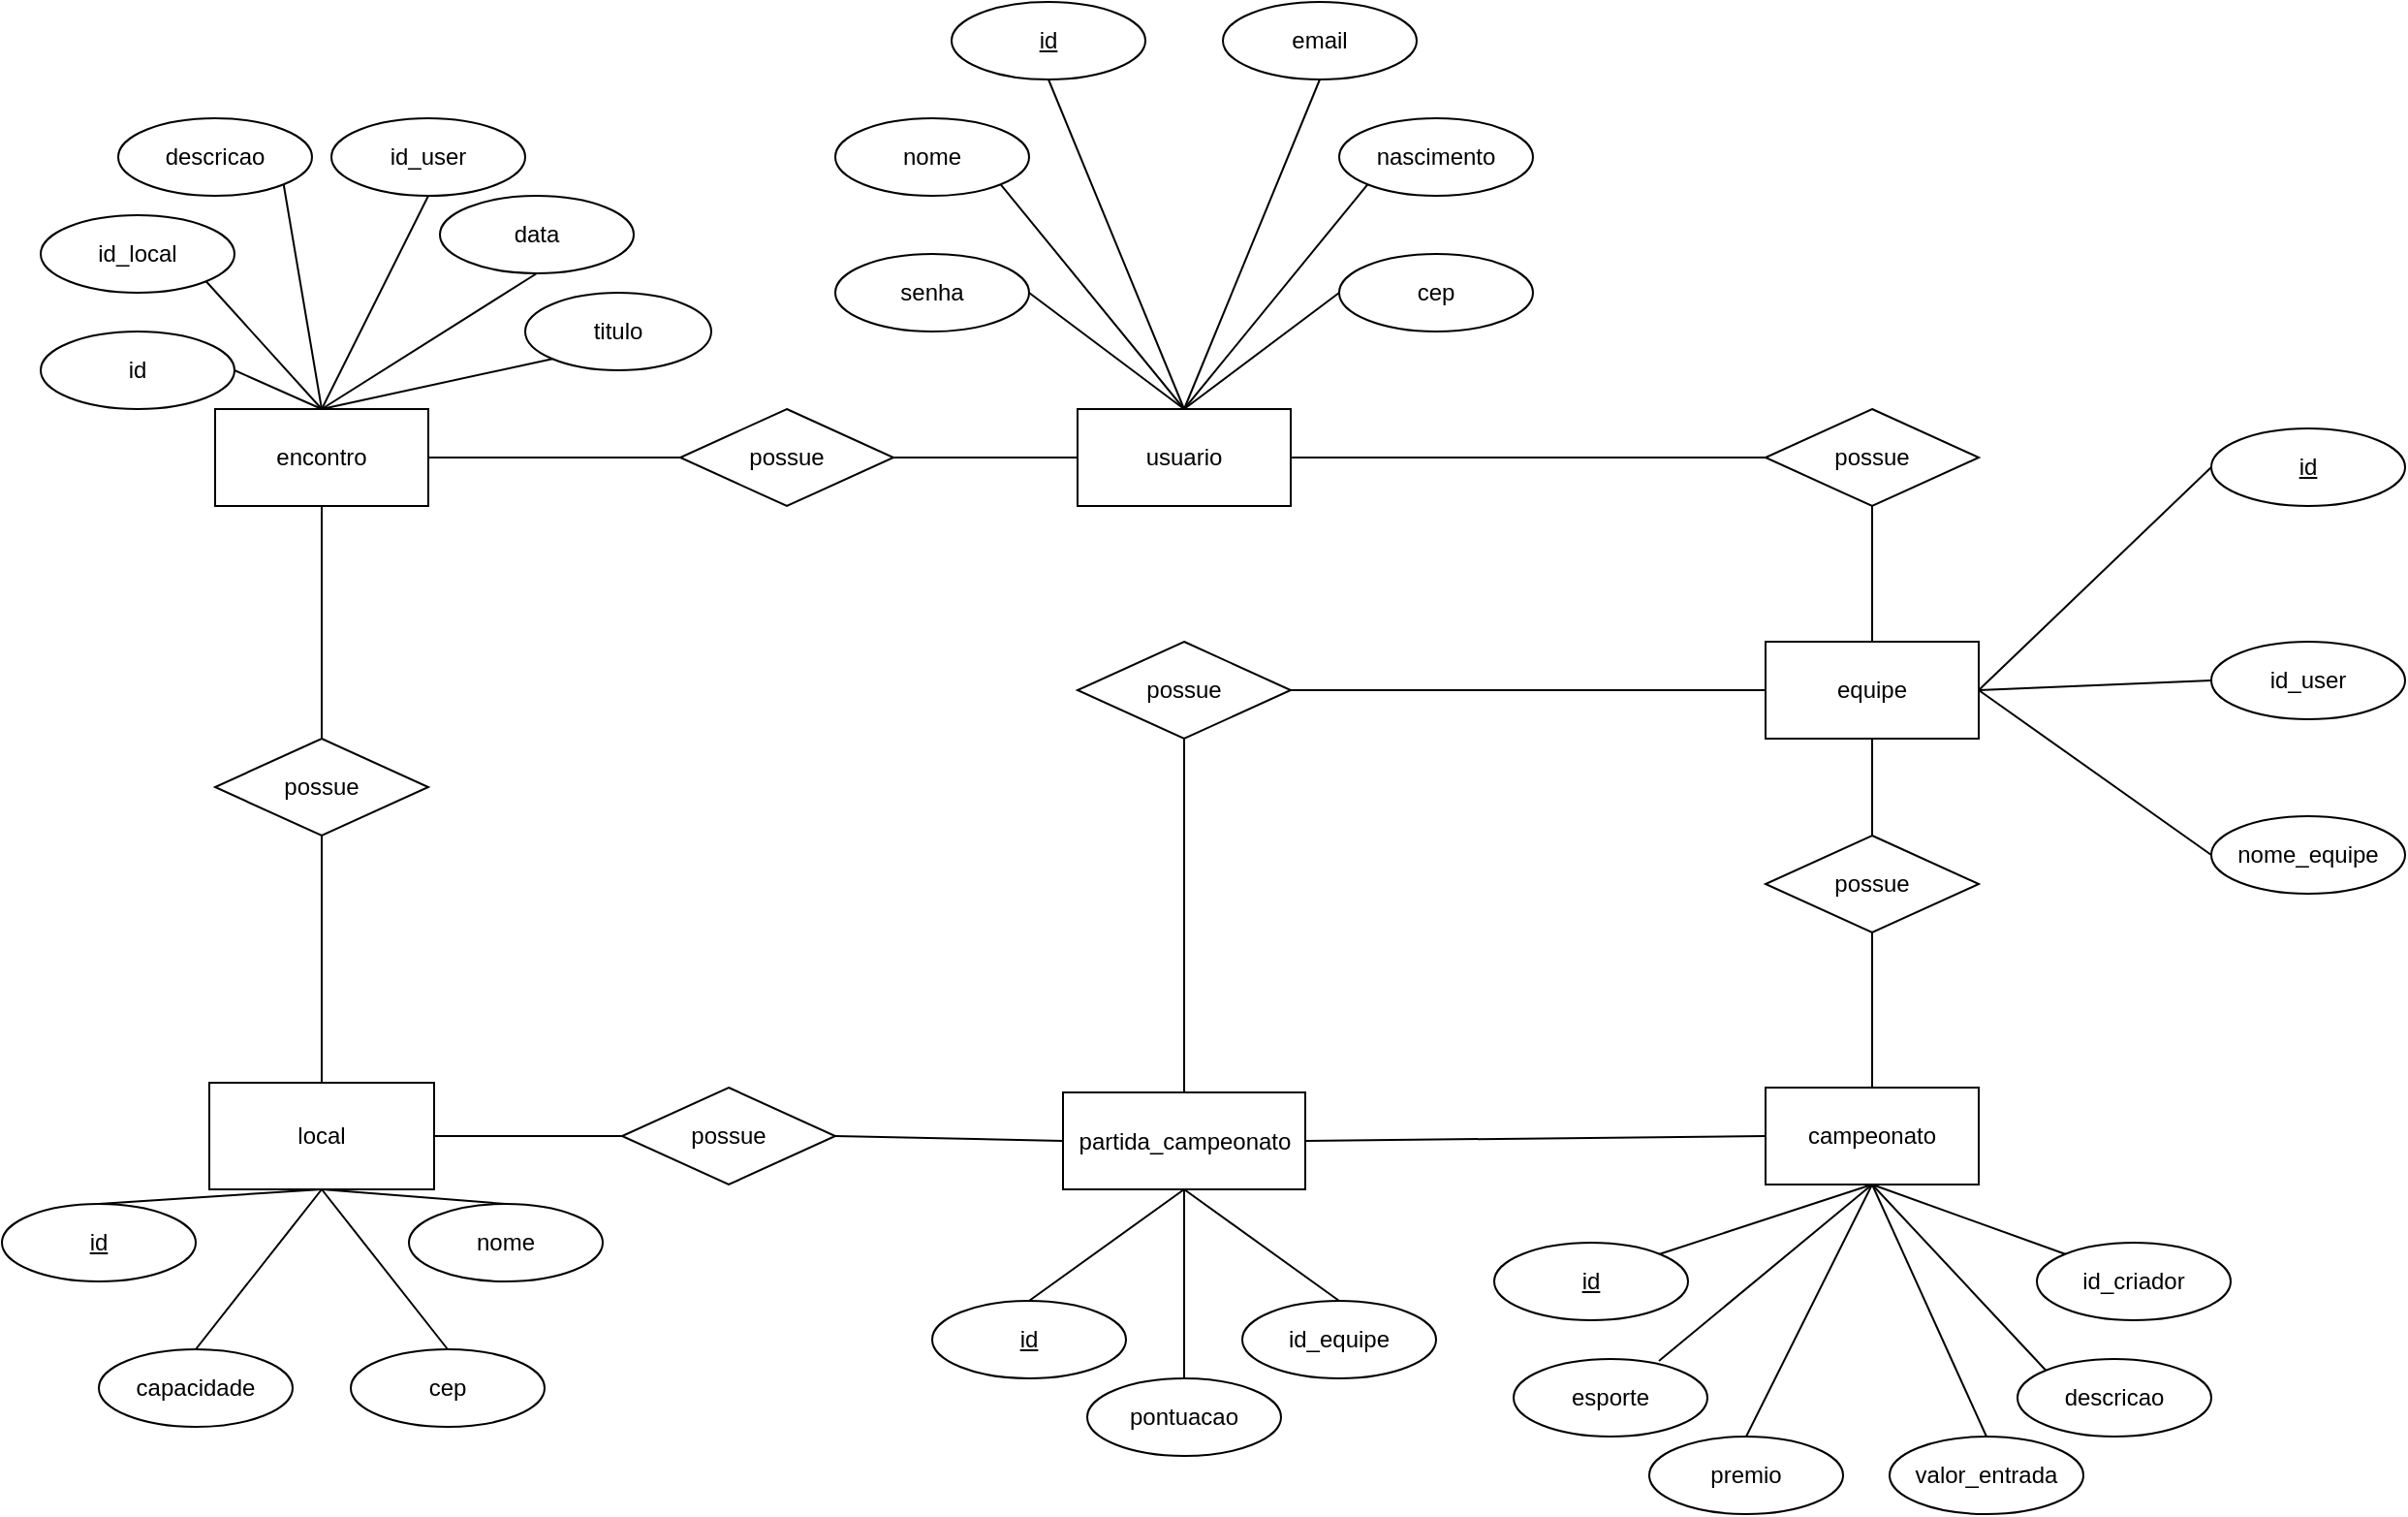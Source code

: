 <mxfile version="13.9.9" type="device"><diagram name="Página-1" id="N1INOAUM5hpIThV5yqhR"><mxGraphModel dx="2031" dy="2343" grid="1" gridSize="10" guides="1" tooltips="1" connect="1" arrows="1" fold="1" page="1" pageScale="1" pageWidth="827" pageHeight="1169" math="0" shadow="0"><root><mxCell id="0"/><mxCell id="1" parent="0"/><mxCell id="-wdtQB86EiZ9sF__bixl-102" value="usuario" style="html=1;whiteSpace=wrap;" parent="1" vertex="1"><mxGeometry x="785" y="-20" width="110" height="50" as="geometry"/></mxCell><mxCell id="-wdtQB86EiZ9sF__bixl-103" value="&lt;u&gt;id&lt;/u&gt;" style="ellipse;whiteSpace=wrap;html=1;align=center;" parent="1" vertex="1"><mxGeometry x="720" y="-230" width="100" height="40" as="geometry"/></mxCell><mxCell id="-wdtQB86EiZ9sF__bixl-104" value="senha" style="ellipse;whiteSpace=wrap;html=1;align=center;" parent="1" vertex="1"><mxGeometry x="660" y="-100" width="100" height="40" as="geometry"/></mxCell><mxCell id="-wdtQB86EiZ9sF__bixl-105" value="nome" style="ellipse;whiteSpace=wrap;html=1;align=center;" parent="1" vertex="1"><mxGeometry x="660" y="-170" width="100" height="40" as="geometry"/></mxCell><mxCell id="-wdtQB86EiZ9sF__bixl-106" value="email" style="ellipse;whiteSpace=wrap;html=1;align=center;" parent="1" vertex="1"><mxGeometry x="860" y="-230" width="100" height="40" as="geometry"/></mxCell><mxCell id="-wdtQB86EiZ9sF__bixl-107" value="nascimento" style="ellipse;whiteSpace=wrap;html=1;align=center;" parent="1" vertex="1"><mxGeometry x="920" y="-170" width="100" height="40" as="geometry"/></mxCell><mxCell id="-wdtQB86EiZ9sF__bixl-108" value="" style="endArrow=none;html=1;rounded=0;exitX=0.5;exitY=1;exitDx=0;exitDy=0;entryX=0.5;entryY=0;entryDx=0;entryDy=0;" parent="1" source="-wdtQB86EiZ9sF__bixl-103" target="-wdtQB86EiZ9sF__bixl-102" edge="1"><mxGeometry width="50" height="50" relative="1" as="geometry"><mxPoint x="790" y="-65" as="sourcePoint"/><mxPoint x="840" y="-115" as="targetPoint"/></mxGeometry></mxCell><mxCell id="-wdtQB86EiZ9sF__bixl-109" value="" style="endArrow=none;html=1;rounded=0;entryX=0.5;entryY=0;entryDx=0;entryDy=0;exitX=1;exitY=1;exitDx=0;exitDy=0;" parent="1" source="-wdtQB86EiZ9sF__bixl-105" target="-wdtQB86EiZ9sF__bixl-102" edge="1"><mxGeometry width="50" height="50" relative="1" as="geometry"><mxPoint x="700" y="-95" as="sourcePoint"/><mxPoint x="850" y="-105" as="targetPoint"/></mxGeometry></mxCell><mxCell id="-wdtQB86EiZ9sF__bixl-110" value="" style="endArrow=none;html=1;rounded=0;entryX=0.5;entryY=0;entryDx=0;entryDy=0;exitX=1;exitY=0.5;exitDx=0;exitDy=0;" parent="1" source="-wdtQB86EiZ9sF__bixl-104" target="-wdtQB86EiZ9sF__bixl-102" edge="1"><mxGeometry width="50" height="50" relative="1" as="geometry"><mxPoint x="810" y="-45" as="sourcePoint"/><mxPoint x="860" y="-95" as="targetPoint"/></mxGeometry></mxCell><mxCell id="-wdtQB86EiZ9sF__bixl-111" value="" style="endArrow=none;html=1;rounded=0;entryX=0.5;entryY=0;entryDx=0;entryDy=0;exitX=0;exitY=1;exitDx=0;exitDy=0;" parent="1" source="-wdtQB86EiZ9sF__bixl-107" target="-wdtQB86EiZ9sF__bixl-102" edge="1"><mxGeometry width="50" height="50" relative="1" as="geometry"><mxPoint x="950" y="-120" as="sourcePoint"/><mxPoint x="900" y="-135" as="targetPoint"/></mxGeometry></mxCell><mxCell id="-wdtQB86EiZ9sF__bixl-112" value="" style="endArrow=none;html=1;rounded=0;exitX=0.5;exitY=1;exitDx=0;exitDy=0;entryX=0.5;entryY=0;entryDx=0;entryDy=0;" parent="1" source="-wdtQB86EiZ9sF__bixl-106" target="-wdtQB86EiZ9sF__bixl-102" edge="1"><mxGeometry width="50" height="50" relative="1" as="geometry"><mxPoint x="830" y="-25" as="sourcePoint"/><mxPoint x="880" y="-75" as="targetPoint"/></mxGeometry></mxCell><mxCell id="-wdtQB86EiZ9sF__bixl-113" value="cep" style="ellipse;whiteSpace=wrap;html=1;align=center;" parent="1" vertex="1"><mxGeometry x="920" y="-100" width="100" height="40" as="geometry"/></mxCell><mxCell id="-wdtQB86EiZ9sF__bixl-114" value="" style="endArrow=none;html=1;rounded=0;entryX=0;entryY=0.5;entryDx=0;entryDy=0;exitX=0.5;exitY=0;exitDx=0;exitDy=0;" parent="1" source="-wdtQB86EiZ9sF__bixl-102" target="-wdtQB86EiZ9sF__bixl-113" edge="1"><mxGeometry width="50" height="50" relative="1" as="geometry"><mxPoint x="1040" y="105" as="sourcePoint"/><mxPoint x="1100" y="-55" as="targetPoint"/></mxGeometry></mxCell><mxCell id="-wdtQB86EiZ9sF__bixl-115" value="campeonato" style="rounded=0;whiteSpace=wrap;html=1;" parent="1" vertex="1"><mxGeometry x="1140" y="330" width="110" height="50" as="geometry"/></mxCell><mxCell id="-wdtQB86EiZ9sF__bixl-116" value="&lt;u&gt;id&lt;/u&gt;" style="ellipse;whiteSpace=wrap;html=1;align=center;" parent="1" vertex="1"><mxGeometry x="1000" y="410" width="100" height="40" as="geometry"/></mxCell><mxCell id="-wdtQB86EiZ9sF__bixl-117" value="premio" style="ellipse;whiteSpace=wrap;html=1;align=center;" parent="1" vertex="1"><mxGeometry x="1080" y="510" width="100" height="40" as="geometry"/></mxCell><mxCell id="-wdtQB86EiZ9sF__bixl-118" value="esporte" style="ellipse;whiteSpace=wrap;html=1;align=center;" parent="1" vertex="1"><mxGeometry x="1010" y="470" width="100" height="40" as="geometry"/></mxCell><mxCell id="-wdtQB86EiZ9sF__bixl-119" value="id_criador" style="ellipse;whiteSpace=wrap;html=1;align=center;" parent="1" vertex="1"><mxGeometry x="1280" y="410" width="100" height="40" as="geometry"/></mxCell><mxCell id="-wdtQB86EiZ9sF__bixl-120" value="descricao" style="ellipse;whiteSpace=wrap;html=1;align=center;" parent="1" vertex="1"><mxGeometry x="1270" y="470" width="100" height="40" as="geometry"/></mxCell><mxCell id="-wdtQB86EiZ9sF__bixl-121" value="valor_entrada" style="ellipse;whiteSpace=wrap;html=1;align=center;" parent="1" vertex="1"><mxGeometry x="1204" y="510" width="100" height="40" as="geometry"/></mxCell><mxCell id="-wdtQB86EiZ9sF__bixl-122" value="" style="endArrow=none;html=1;rounded=0;entryX=1;entryY=0;entryDx=0;entryDy=0;exitX=0.5;exitY=1;exitDx=0;exitDy=0;" parent="1" source="-wdtQB86EiZ9sF__bixl-115" target="-wdtQB86EiZ9sF__bixl-116" edge="1"><mxGeometry width="50" height="50" relative="1" as="geometry"><mxPoint x="1460" y="220" as="sourcePoint"/><mxPoint x="1524" y="380" as="targetPoint"/></mxGeometry></mxCell><mxCell id="-wdtQB86EiZ9sF__bixl-123" value="" style="endArrow=none;html=1;rounded=0;entryX=0.75;entryY=0.025;entryDx=0;entryDy=0;exitX=0.5;exitY=1;exitDx=0;exitDy=0;entryPerimeter=0;" parent="1" source="-wdtQB86EiZ9sF__bixl-115" target="-wdtQB86EiZ9sF__bixl-118" edge="1"><mxGeometry width="50" height="50" relative="1" as="geometry"><mxPoint x="1200" y="390" as="sourcePoint"/><mxPoint x="1080" y="420" as="targetPoint"/></mxGeometry></mxCell><mxCell id="-wdtQB86EiZ9sF__bixl-124" value="" style="endArrow=none;html=1;rounded=0;entryX=0.5;entryY=0;entryDx=0;entryDy=0;exitX=0.5;exitY=1;exitDx=0;exitDy=0;" parent="1" source="-wdtQB86EiZ9sF__bixl-115" target="-wdtQB86EiZ9sF__bixl-121" edge="1"><mxGeometry width="50" height="50" relative="1" as="geometry"><mxPoint x="1210" y="400" as="sourcePoint"/><mxPoint x="1090" y="430" as="targetPoint"/></mxGeometry></mxCell><mxCell id="-wdtQB86EiZ9sF__bixl-125" value="" style="endArrow=none;html=1;rounded=0;entryX=0.5;entryY=0;entryDx=0;entryDy=0;exitX=0.5;exitY=1;exitDx=0;exitDy=0;" parent="1" source="-wdtQB86EiZ9sF__bixl-115" target="-wdtQB86EiZ9sF__bixl-117" edge="1"><mxGeometry width="50" height="50" relative="1" as="geometry"><mxPoint x="1220" y="410" as="sourcePoint"/><mxPoint x="1100" y="440" as="targetPoint"/></mxGeometry></mxCell><mxCell id="-wdtQB86EiZ9sF__bixl-126" value="" style="endArrow=none;html=1;rounded=0;entryX=0.5;entryY=1;entryDx=0;entryDy=0;exitX=0;exitY=0;exitDx=0;exitDy=0;" parent="1" source="-wdtQB86EiZ9sF__bixl-120" target="-wdtQB86EiZ9sF__bixl-115" edge="1"><mxGeometry width="50" height="50" relative="1" as="geometry"><mxPoint x="1230" y="420" as="sourcePoint"/><mxPoint x="1110" y="450" as="targetPoint"/></mxGeometry></mxCell><mxCell id="-wdtQB86EiZ9sF__bixl-127" value="" style="endArrow=none;html=1;rounded=0;entryX=0.5;entryY=1;entryDx=0;entryDy=0;exitX=0;exitY=0;exitDx=0;exitDy=0;" parent="1" source="-wdtQB86EiZ9sF__bixl-119" target="-wdtQB86EiZ9sF__bixl-115" edge="1"><mxGeometry width="50" height="50" relative="1" as="geometry"><mxPoint x="1240" y="430" as="sourcePoint"/><mxPoint x="1120" y="460" as="targetPoint"/></mxGeometry></mxCell><mxCell id="-wdtQB86EiZ9sF__bixl-128" value="equipe" style="rounded=0;whiteSpace=wrap;html=1;" parent="1" vertex="1"><mxGeometry x="1140" y="100" width="110" height="50" as="geometry"/></mxCell><mxCell id="-wdtQB86EiZ9sF__bixl-129" value="&lt;u&gt;id&lt;/u&gt;" style="ellipse;whiteSpace=wrap;html=1;align=center;" parent="1" vertex="1"><mxGeometry x="1370" y="-10" width="100" height="40" as="geometry"/></mxCell><mxCell id="-wdtQB86EiZ9sF__bixl-130" value="" style="endArrow=none;html=1;rounded=0;exitX=0;exitY=0.5;exitDx=0;exitDy=0;entryX=1;entryY=0.5;entryDx=0;entryDy=0;" parent="1" source="-wdtQB86EiZ9sF__bixl-129" target="-wdtQB86EiZ9sF__bixl-128" edge="1"><mxGeometry width="50" height="50" relative="1" as="geometry"><mxPoint x="2000" y="130" as="sourcePoint"/><mxPoint x="1440" y="140" as="targetPoint"/></mxGeometry></mxCell><mxCell id="-wdtQB86EiZ9sF__bixl-131" value="id_user" style="ellipse;whiteSpace=wrap;html=1;align=center;" parent="1" vertex="1"><mxGeometry x="1370" y="100" width="100" height="40" as="geometry"/></mxCell><mxCell id="-wdtQB86EiZ9sF__bixl-132" value="" style="endArrow=none;html=1;rounded=0;exitX=0;exitY=0.5;exitDx=0;exitDy=0;entryX=1;entryY=0.5;entryDx=0;entryDy=0;" parent="1" source="-wdtQB86EiZ9sF__bixl-131" target="-wdtQB86EiZ9sF__bixl-128" edge="1"><mxGeometry width="50" height="50" relative="1" as="geometry"><mxPoint x="1130" y="210" as="sourcePoint"/><mxPoint x="1280" y="170" as="targetPoint"/></mxGeometry></mxCell><mxCell id="-wdtQB86EiZ9sF__bixl-133" value="possue" style="shape=rhombus;perimeter=rhombusPerimeter;whiteSpace=wrap;html=1;align=center;" parent="1" vertex="1"><mxGeometry x="1140" y="-20" width="110" height="50" as="geometry"/></mxCell><mxCell id="-wdtQB86EiZ9sF__bixl-134" value="" style="endArrow=none;html=1;rounded=0;exitX=0.5;exitY=1;exitDx=0;exitDy=0;entryX=0.5;entryY=0;entryDx=0;entryDy=0;" parent="1" source="-wdtQB86EiZ9sF__bixl-133" target="-wdtQB86EiZ9sF__bixl-128" edge="1"><mxGeometry width="50" height="50" relative="1" as="geometry"><mxPoint x="1240" y="150" as="sourcePoint"/><mxPoint x="1330" y="100" as="targetPoint"/></mxGeometry></mxCell><mxCell id="-wdtQB86EiZ9sF__bixl-135" value="" style="endArrow=none;html=1;rounded=0;entryX=0;entryY=0.5;entryDx=0;entryDy=0;exitX=1;exitY=0.5;exitDx=0;exitDy=0;" parent="1" source="-wdtQB86EiZ9sF__bixl-102" target="-wdtQB86EiZ9sF__bixl-133" edge="1"><mxGeometry width="50" height="50" relative="1" as="geometry"><mxPoint x="850" y="-55" as="sourcePoint"/><mxPoint x="930" y="-55" as="targetPoint"/></mxGeometry></mxCell><mxCell id="-wdtQB86EiZ9sF__bixl-136" value="possue" style="shape=rhombus;perimeter=rhombusPerimeter;whiteSpace=wrap;html=1;align=center;" parent="1" vertex="1"><mxGeometry x="550" y="330" width="110" height="50" as="geometry"/></mxCell><mxCell id="-wdtQB86EiZ9sF__bixl-137" value="" style="endArrow=none;html=1;rounded=0;exitX=0.5;exitY=0;exitDx=0;exitDy=0;entryX=0.5;entryY=1;entryDx=0;entryDy=0;" parent="1" source="-wdtQB86EiZ9sF__bixl-115" target="-wdtQB86EiZ9sF__bixl-165" edge="1"><mxGeometry width="50" height="50" relative="1" as="geometry"><mxPoint x="1490" y="-40" as="sourcePoint"/><mxPoint x="1200" y="190" as="targetPoint"/></mxGeometry></mxCell><mxCell id="-wdtQB86EiZ9sF__bixl-138" value="nome_equipe" style="ellipse;whiteSpace=wrap;html=1;align=center;" parent="1" vertex="1"><mxGeometry x="1370" y="190" width="100" height="40" as="geometry"/></mxCell><mxCell id="-wdtQB86EiZ9sF__bixl-139" value="" style="endArrow=none;html=1;rounded=0;entryX=1;entryY=0.5;entryDx=0;entryDy=0;exitX=0;exitY=0.5;exitDx=0;exitDy=0;" parent="1" source="-wdtQB86EiZ9sF__bixl-138" target="-wdtQB86EiZ9sF__bixl-128" edge="1"><mxGeometry width="50" height="50" relative="1" as="geometry"><mxPoint x="1370" y="190" as="sourcePoint"/><mxPoint x="1260" y="115" as="targetPoint"/></mxGeometry></mxCell><mxCell id="-wdtQB86EiZ9sF__bixl-140" value="partida_campeonato" style="rounded=0;whiteSpace=wrap;html=1;" parent="1" vertex="1"><mxGeometry x="777.5" y="332.5" width="125" height="50" as="geometry"/></mxCell><mxCell id="-wdtQB86EiZ9sF__bixl-141" value="&lt;u&gt;id&lt;/u&gt;" style="ellipse;whiteSpace=wrap;html=1;align=center;" parent="1" vertex="1"><mxGeometry x="710" y="440" width="100" height="40" as="geometry"/></mxCell><mxCell id="-wdtQB86EiZ9sF__bixl-142" value="" style="endArrow=none;html=1;rounded=0;exitX=0.5;exitY=0;exitDx=0;exitDy=0;entryX=0.5;entryY=1;entryDx=0;entryDy=0;" parent="1" source="-wdtQB86EiZ9sF__bixl-141" target="-wdtQB86EiZ9sF__bixl-140" edge="1"><mxGeometry width="50" height="50" relative="1" as="geometry"><mxPoint x="1486" y="495" as="sourcePoint"/><mxPoint x="696" y="335" as="targetPoint"/></mxGeometry></mxCell><mxCell id="-wdtQB86EiZ9sF__bixl-145" value="" style="endArrow=none;html=1;rounded=0;exitX=0;exitY=0.5;exitDx=0;exitDy=0;entryX=1;entryY=0.5;entryDx=0;entryDy=0;" parent="1" source="-wdtQB86EiZ9sF__bixl-115" target="-wdtQB86EiZ9sF__bixl-140" edge="1"><mxGeometry width="50" height="50" relative="1" as="geometry"><mxPoint x="1340" y="335" as="sourcePoint"/><mxPoint x="1830" y="360" as="targetPoint"/></mxGeometry></mxCell><mxCell id="-wdtQB86EiZ9sF__bixl-146" value="id_equipe" style="ellipse;whiteSpace=wrap;html=1;align=center;" parent="1" vertex="1"><mxGeometry x="870" y="440" width="100" height="40" as="geometry"/></mxCell><mxCell id="-wdtQB86EiZ9sF__bixl-147" value="" style="endArrow=none;html=1;rounded=0;exitX=0.5;exitY=0;exitDx=0;exitDy=0;entryX=0.5;entryY=1;entryDx=0;entryDy=0;" parent="1" source="-wdtQB86EiZ9sF__bixl-146" target="-wdtQB86EiZ9sF__bixl-140" edge="1"><mxGeometry width="50" height="50" relative="1" as="geometry"><mxPoint x="726" y="515" as="sourcePoint"/><mxPoint x="816" y="460" as="targetPoint"/></mxGeometry></mxCell><mxCell id="-wdtQB86EiZ9sF__bixl-148" value="local" style="rounded=0;whiteSpace=wrap;html=1;" parent="1" vertex="1"><mxGeometry x="337" y="327.5" width="116" height="55" as="geometry"/></mxCell><mxCell id="-wdtQB86EiZ9sF__bixl-149" value="&lt;u&gt;id&lt;/u&gt;" style="ellipse;whiteSpace=wrap;html=1;align=center;" parent="1" vertex="1"><mxGeometry x="230" y="390" width="100" height="40" as="geometry"/></mxCell><mxCell id="-wdtQB86EiZ9sF__bixl-150" value="nome" style="ellipse;whiteSpace=wrap;html=1;align=center;" parent="1" vertex="1"><mxGeometry x="440" y="390" width="100" height="40" as="geometry"/></mxCell><mxCell id="-wdtQB86EiZ9sF__bixl-151" value="capacidade" style="ellipse;whiteSpace=wrap;html=1;align=center;" parent="1" vertex="1"><mxGeometry x="280" y="465" width="100" height="40" as="geometry"/></mxCell><mxCell id="-wdtQB86EiZ9sF__bixl-152" value="" style="endArrow=none;html=1;rounded=0;entryX=0.5;entryY=1;entryDx=0;entryDy=0;exitX=0.5;exitY=0;exitDx=0;exitDy=0;" parent="1" source="-wdtQB86EiZ9sF__bixl-149" target="-wdtQB86EiZ9sF__bixl-148" edge="1"><mxGeometry width="50" height="50" relative="1" as="geometry"><mxPoint x="330" y="465" as="sourcePoint"/><mxPoint x="380" y="415" as="targetPoint"/></mxGeometry></mxCell><mxCell id="-wdtQB86EiZ9sF__bixl-153" value="" style="endArrow=none;html=1;rounded=0;entryX=0.5;entryY=1;entryDx=0;entryDy=0;exitX=0.5;exitY=0;exitDx=0;exitDy=0;" parent="1" source="-wdtQB86EiZ9sF__bixl-150" target="-wdtQB86EiZ9sF__bixl-148" edge="1"><mxGeometry width="50" height="50" relative="1" as="geometry"><mxPoint x="330" y="445" as="sourcePoint"/><mxPoint x="400" y="375" as="targetPoint"/></mxGeometry></mxCell><mxCell id="-wdtQB86EiZ9sF__bixl-154" value="" style="endArrow=none;html=1;rounded=0;entryX=0.5;entryY=1;entryDx=0;entryDy=0;exitX=0.5;exitY=0;exitDx=0;exitDy=0;" parent="1" source="-wdtQB86EiZ9sF__bixl-151" target="-wdtQB86EiZ9sF__bixl-148" edge="1"><mxGeometry width="50" height="50" relative="1" as="geometry"><mxPoint x="470" y="445" as="sourcePoint"/><mxPoint x="400" y="375" as="targetPoint"/></mxGeometry></mxCell><mxCell id="-wdtQB86EiZ9sF__bixl-155" value="cep" style="ellipse;whiteSpace=wrap;html=1;align=center;" parent="1" vertex="1"><mxGeometry x="410" y="465" width="100" height="40" as="geometry"/></mxCell><mxCell id="-wdtQB86EiZ9sF__bixl-156" value="" style="endArrow=none;html=1;rounded=0;exitX=0.5;exitY=0;exitDx=0;exitDy=0;entryX=0.5;entryY=1;entryDx=0;entryDy=0;" parent="1" source="-wdtQB86EiZ9sF__bixl-155" target="-wdtQB86EiZ9sF__bixl-148" edge="1"><mxGeometry width="50" height="50" relative="1" as="geometry"><mxPoint x="400" y="485" as="sourcePoint"/><mxPoint x="404" y="375" as="targetPoint"/></mxGeometry></mxCell><mxCell id="-wdtQB86EiZ9sF__bixl-157" value="encontro" style="rounded=0;whiteSpace=wrap;html=1;" parent="1" vertex="1"><mxGeometry x="340" y="-20" width="110" height="50" as="geometry"/></mxCell><mxCell id="-wdtQB86EiZ9sF__bixl-158" value="" style="endArrow=none;html=1;rounded=0;entryX=0;entryY=0.5;entryDx=0;entryDy=0;exitX=1;exitY=0.5;exitDx=0;exitDy=0;" parent="1" source="-wdtQB86EiZ9sF__bixl-157" target="-wdtQB86EiZ9sF__bixl-162" edge="1"><mxGeometry width="50" height="50" relative="1" as="geometry"><mxPoint x="650" y="50" as="sourcePoint"/><mxPoint x="730" y="110" as="targetPoint"/></mxGeometry></mxCell><mxCell id="-wdtQB86EiZ9sF__bixl-159" value="titulo" style="ellipse;whiteSpace=wrap;html=1;align=center;" parent="1" vertex="1"><mxGeometry x="500" y="-80" width="96" height="40" as="geometry"/></mxCell><mxCell id="-wdtQB86EiZ9sF__bixl-160" value="id_local" style="ellipse;whiteSpace=wrap;html=1;align=center;" parent="1" vertex="1"><mxGeometry x="250" y="-120" width="100" height="40" as="geometry"/></mxCell><mxCell id="-wdtQB86EiZ9sF__bixl-161" value="descricao" style="ellipse;whiteSpace=wrap;html=1;align=center;" parent="1" vertex="1"><mxGeometry x="290" y="-170" width="100" height="40" as="geometry"/></mxCell><mxCell id="-wdtQB86EiZ9sF__bixl-162" value="possue" style="shape=rhombus;perimeter=rhombusPerimeter;whiteSpace=wrap;html=1;align=center;" parent="1" vertex="1"><mxGeometry x="580" y="-20" width="110" height="50" as="geometry"/></mxCell><mxCell id="-wdtQB86EiZ9sF__bixl-163" value="" style="endArrow=none;html=1;rounded=0;entryX=1;entryY=0.5;entryDx=0;entryDy=0;exitX=0;exitY=0.5;exitDx=0;exitDy=0;" parent="1" source="-wdtQB86EiZ9sF__bixl-102" target="-wdtQB86EiZ9sF__bixl-162" edge="1"><mxGeometry width="50" height="50" relative="1" as="geometry"><mxPoint x="690" y="30" as="sourcePoint"/><mxPoint x="690" y="150" as="targetPoint"/></mxGeometry></mxCell><mxCell id="-wdtQB86EiZ9sF__bixl-164" value="possue" style="shape=rhombus;perimeter=rhombusPerimeter;whiteSpace=wrap;html=1;align=center;" parent="1" vertex="1"><mxGeometry x="340" y="150" width="110" height="50" as="geometry"/></mxCell><mxCell id="-wdtQB86EiZ9sF__bixl-165" value="possue" style="shape=rhombus;perimeter=rhombusPerimeter;whiteSpace=wrap;html=1;align=center;" parent="1" vertex="1"><mxGeometry x="1140" y="200" width="110" height="50" as="geometry"/></mxCell><mxCell id="-wdtQB86EiZ9sF__bixl-166" value="" style="endArrow=none;html=1;rounded=0;exitX=0.5;exitY=1;exitDx=0;exitDy=0;entryX=0.5;entryY=0;entryDx=0;entryDy=0;" parent="1" source="-wdtQB86EiZ9sF__bixl-128" target="-wdtQB86EiZ9sF__bixl-165" edge="1"><mxGeometry width="50" height="50" relative="1" as="geometry"><mxPoint x="1280" y="200" as="sourcePoint"/><mxPoint x="1210" y="200" as="targetPoint"/></mxGeometry></mxCell><mxCell id="-wdtQB86EiZ9sF__bixl-167" value="" style="endArrow=none;html=1;rounded=0;entryX=0.5;entryY=1;entryDx=0;entryDy=0;exitX=0.5;exitY=0;exitDx=0;exitDy=0;" parent="1" source="-wdtQB86EiZ9sF__bixl-148" target="-wdtQB86EiZ9sF__bixl-164" edge="1"><mxGeometry width="50" height="50" relative="1" as="geometry"><mxPoint x="440" y="200" as="sourcePoint"/><mxPoint x="570" y="200" as="targetPoint"/></mxGeometry></mxCell><mxCell id="-wdtQB86EiZ9sF__bixl-168" value="" style="endArrow=none;html=1;rounded=0;entryX=0.5;entryY=0;entryDx=0;entryDy=0;exitX=0.5;exitY=1;exitDx=0;exitDy=0;" parent="1" source="-wdtQB86EiZ9sF__bixl-157" target="-wdtQB86EiZ9sF__bixl-164" edge="1"><mxGeometry width="50" height="50" relative="1" as="geometry"><mxPoint x="470" y="110" as="sourcePoint"/><mxPoint x="600" y="110" as="targetPoint"/></mxGeometry></mxCell><mxCell id="-wdtQB86EiZ9sF__bixl-169" value="" style="endArrow=none;html=1;rounded=0;entryX=0.5;entryY=0;entryDx=0;entryDy=0;exitX=0.5;exitY=1;exitDx=0;exitDy=0;" parent="1" source="-wdtQB86EiZ9sF__bixl-170" target="-wdtQB86EiZ9sF__bixl-140" edge="1"><mxGeometry width="50" height="50" relative="1" as="geometry"><mxPoint x="967.369" y="282.5" as="sourcePoint"/><mxPoint x="866" y="345" as="targetPoint"/></mxGeometry></mxCell><mxCell id="-wdtQB86EiZ9sF__bixl-170" value="possue" style="shape=rhombus;perimeter=rhombusPerimeter;whiteSpace=wrap;html=1;align=center;rotation=0;" parent="1" vertex="1"><mxGeometry x="785" y="100" width="110" height="50" as="geometry"/></mxCell><mxCell id="-wdtQB86EiZ9sF__bixl-171" value="" style="endArrow=none;html=1;rounded=0;entryX=1;entryY=0.5;entryDx=0;entryDy=0;exitX=0;exitY=0.5;exitDx=0;exitDy=0;" parent="1" source="-wdtQB86EiZ9sF__bixl-128" target="-wdtQB86EiZ9sF__bixl-170" edge="1"><mxGeometry width="50" height="50" relative="1" as="geometry"><mxPoint x="1021" y="110" as="sourcePoint"/><mxPoint x="920" y="182" as="targetPoint"/></mxGeometry></mxCell><mxCell id="-wdtQB86EiZ9sF__bixl-172" value="" style="endArrow=none;html=1;rounded=0;entryX=1;entryY=0.5;entryDx=0;entryDy=0;exitX=0;exitY=0.5;exitDx=0;exitDy=0;" parent="1" source="-wdtQB86EiZ9sF__bixl-136" target="-wdtQB86EiZ9sF__bixl-148" edge="1"><mxGeometry width="50" height="50" relative="1" as="geometry"><mxPoint x="921" y="390" as="sourcePoint"/><mxPoint x="820" y="462" as="targetPoint"/></mxGeometry></mxCell><mxCell id="-wdtQB86EiZ9sF__bixl-173" value="" style="endArrow=none;html=1;rounded=0;entryX=1;entryY=0.5;entryDx=0;entryDy=0;exitX=0;exitY=0.5;exitDx=0;exitDy=0;" parent="1" source="-wdtQB86EiZ9sF__bixl-140" target="-wdtQB86EiZ9sF__bixl-136" edge="1"><mxGeometry width="50" height="50" relative="1" as="geometry"><mxPoint x="977" y="293" as="sourcePoint"/><mxPoint x="876" y="365" as="targetPoint"/></mxGeometry></mxCell><mxCell id="-wdtQB86EiZ9sF__bixl-174" value="" style="endArrow=none;html=1;rounded=0;entryX=1;entryY=1;entryDx=0;entryDy=0;exitX=0.5;exitY=0;exitDx=0;exitDy=0;" parent="1" source="-wdtQB86EiZ9sF__bixl-157" target="-wdtQB86EiZ9sF__bixl-161" edge="1"><mxGeometry width="50" height="50" relative="1" as="geometry"><mxPoint x="405" y="40" as="sourcePoint"/><mxPoint x="405" y="160" as="targetPoint"/></mxGeometry></mxCell><mxCell id="-wdtQB86EiZ9sF__bixl-175" value="data" style="ellipse;whiteSpace=wrap;html=1;align=center;" parent="1" vertex="1"><mxGeometry x="456" y="-130" width="100" height="40" as="geometry"/></mxCell><mxCell id="-wdtQB86EiZ9sF__bixl-176" value="" style="endArrow=none;html=1;rounded=0;entryX=0.5;entryY=0;entryDx=0;entryDy=0;exitX=0.5;exitY=1;exitDx=0;exitDy=0;" parent="1" source="-wdtQB86EiZ9sF__bixl-175" target="-wdtQB86EiZ9sF__bixl-157" edge="1"><mxGeometry width="50" height="50" relative="1" as="geometry"><mxPoint x="405" y="-10" as="sourcePoint"/><mxPoint x="345" y="-96" as="targetPoint"/></mxGeometry></mxCell><mxCell id="-wdtQB86EiZ9sF__bixl-177" value="" style="endArrow=none;html=1;rounded=0;entryX=0.5;entryY=0;entryDx=0;entryDy=0;exitX=1;exitY=1;exitDx=0;exitDy=0;" parent="1" source="-wdtQB86EiZ9sF__bixl-160" target="-wdtQB86EiZ9sF__bixl-157" edge="1"><mxGeometry width="50" height="50" relative="1" as="geometry"><mxPoint x="415" as="sourcePoint"/><mxPoint x="355" y="-86" as="targetPoint"/></mxGeometry></mxCell><mxCell id="-wdtQB86EiZ9sF__bixl-178" value="" style="endArrow=none;html=1;rounded=0;entryX=0.5;entryY=0;entryDx=0;entryDy=0;exitX=0;exitY=1;exitDx=0;exitDy=0;" parent="1" source="-wdtQB86EiZ9sF__bixl-159" target="-wdtQB86EiZ9sF__bixl-157" edge="1"><mxGeometry width="50" height="50" relative="1" as="geometry"><mxPoint x="405" y="-110" as="sourcePoint"/><mxPoint x="405" y="-10" as="targetPoint"/></mxGeometry></mxCell><mxCell id="-wdtQB86EiZ9sF__bixl-262" value="pontuacao" style="ellipse;whiteSpace=wrap;html=1;align=center;" parent="1" vertex="1"><mxGeometry x="790" y="480" width="100" height="40" as="geometry"/></mxCell><mxCell id="-wdtQB86EiZ9sF__bixl-263" value="" style="endArrow=none;html=1;rounded=0;exitX=0.5;exitY=0;exitDx=0;exitDy=0;entryX=0.5;entryY=1;entryDx=0;entryDy=0;" parent="1" source="-wdtQB86EiZ9sF__bixl-262" target="-wdtQB86EiZ9sF__bixl-140" edge="1"><mxGeometry width="50" height="50" relative="1" as="geometry"><mxPoint x="760" y="555" as="sourcePoint"/><mxPoint x="850" y="390" as="targetPoint"/></mxGeometry></mxCell><mxCell id="-wdtQB86EiZ9sF__bixl-266" value="id_user" style="ellipse;whiteSpace=wrap;html=1;align=center;" parent="1" vertex="1"><mxGeometry x="400" y="-170" width="100" height="40" as="geometry"/></mxCell><mxCell id="-wdtQB86EiZ9sF__bixl-267" value="" style="endArrow=none;html=1;rounded=0;entryX=0.5;entryY=1;entryDx=0;entryDy=0;exitX=0.5;exitY=0;exitDx=0;exitDy=0;" parent="1" source="-wdtQB86EiZ9sF__bixl-157" target="-wdtQB86EiZ9sF__bixl-266" edge="1"><mxGeometry width="50" height="50" relative="1" as="geometry"><mxPoint x="380" y="-100" as="sourcePoint"/><mxPoint x="345" y="-96" as="targetPoint"/></mxGeometry></mxCell><mxCell id="A-LrJeK5duBcHdD12Yyj-1" value="id" style="ellipse;whiteSpace=wrap;html=1;align=center;" parent="1" vertex="1"><mxGeometry x="250" y="-60" width="100" height="40" as="geometry"/></mxCell><mxCell id="A-LrJeK5duBcHdD12Yyj-2" value="" style="endArrow=none;html=1;rounded=0;exitX=1;exitY=0.5;exitDx=0;exitDy=0;entryX=0.5;entryY=0;entryDx=0;entryDy=0;" parent="1" source="A-LrJeK5duBcHdD12Yyj-1" target="-wdtQB86EiZ9sF__bixl-157" edge="1"><mxGeometry width="50" height="50" relative="1" as="geometry"><mxPoint x="340.355" y="-35.858" as="sourcePoint"/><mxPoint x="400" y="-20" as="targetPoint"/></mxGeometry></mxCell></root></mxGraphModel></diagram></mxfile>